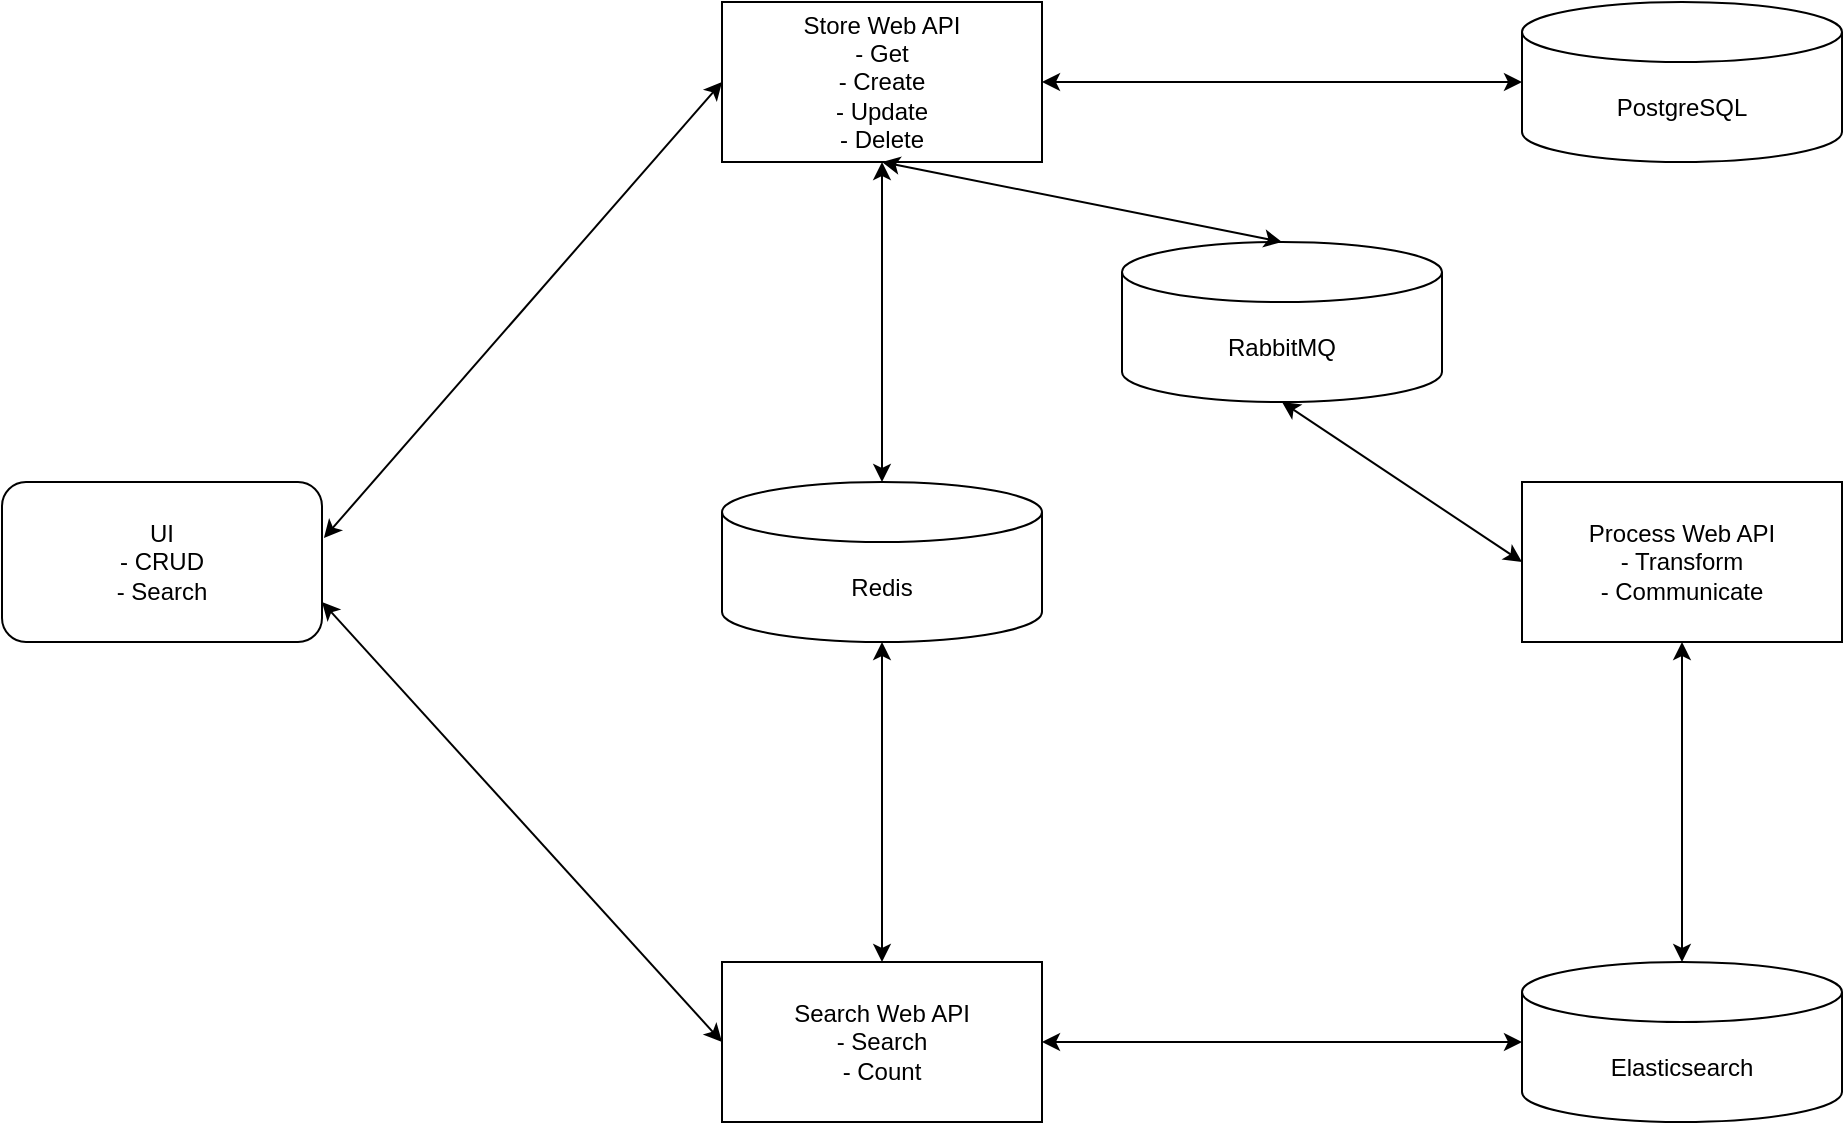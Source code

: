 <mxfile version="23.0.2" type="device">
  <diagram name="Page-1" id="t6KtRg65DHmyGv-209D_">
    <mxGraphModel dx="1434" dy="854" grid="1" gridSize="10" guides="1" tooltips="1" connect="1" arrows="1" fold="1" page="1" pageScale="1" pageWidth="1169" pageHeight="827" math="0" shadow="0">
      <root>
        <mxCell id="0" />
        <mxCell id="1" parent="0" />
        <mxCell id="VUDD7vZUU75GqyXrYv3N-1" value="PostgreSQL" style="shape=cylinder3;whiteSpace=wrap;html=1;boundedLbl=1;backgroundOutline=1;size=15;" vertex="1" parent="1">
          <mxGeometry x="800" y="80" width="160" height="80" as="geometry" />
        </mxCell>
        <mxCell id="VUDD7vZUU75GqyXrYv3N-2" value="Elasticsearch" style="shape=cylinder3;whiteSpace=wrap;html=1;boundedLbl=1;backgroundOutline=1;size=15;" vertex="1" parent="1">
          <mxGeometry x="800" y="560" width="160" height="80" as="geometry" />
        </mxCell>
        <mxCell id="VUDD7vZUU75GqyXrYv3N-4" value="Search Web API&lt;br&gt;- Search&lt;br&gt;- Count" style="rounded=0;whiteSpace=wrap;html=1;" vertex="1" parent="1">
          <mxGeometry x="400" y="560" width="160" height="80" as="geometry" />
        </mxCell>
        <mxCell id="VUDD7vZUU75GqyXrYv3N-5" value="Store Web API&lt;br&gt;- Get&lt;br&gt;- Create&lt;br&gt;- Update&lt;br&gt;- Delete" style="rounded=0;whiteSpace=wrap;html=1;" vertex="1" parent="1">
          <mxGeometry x="400" y="80" width="160" height="80" as="geometry" />
        </mxCell>
        <mxCell id="VUDD7vZUU75GqyXrYv3N-6" value="Process Web API&lt;br&gt;- Transform&lt;br&gt;- Communicate" style="rounded=0;whiteSpace=wrap;html=1;" vertex="1" parent="1">
          <mxGeometry x="800" y="320" width="160" height="80" as="geometry" />
        </mxCell>
        <mxCell id="VUDD7vZUU75GqyXrYv3N-7" value="UI&lt;br&gt;- CRUD&lt;br&gt;- Search" style="rounded=1;whiteSpace=wrap;html=1;" vertex="1" parent="1">
          <mxGeometry x="40" y="320" width="160" height="80" as="geometry" />
        </mxCell>
        <mxCell id="VUDD7vZUU75GqyXrYv3N-9" value="" style="endArrow=classic;startArrow=classic;html=1;rounded=0;exitX=1.006;exitY=0.35;exitDx=0;exitDy=0;entryX=0;entryY=0.5;entryDx=0;entryDy=0;exitPerimeter=0;" edge="1" parent="1" source="VUDD7vZUU75GqyXrYv3N-7" target="VUDD7vZUU75GqyXrYv3N-5">
          <mxGeometry width="50" height="50" relative="1" as="geometry">
            <mxPoint x="130" y="250" as="sourcePoint" />
            <mxPoint x="180" y="200" as="targetPoint" />
          </mxGeometry>
        </mxCell>
        <mxCell id="VUDD7vZUU75GqyXrYv3N-10" value="" style="endArrow=classic;startArrow=classic;html=1;rounded=0;exitX=1;exitY=0.75;exitDx=0;exitDy=0;entryX=0;entryY=0.5;entryDx=0;entryDy=0;" edge="1" parent="1" source="VUDD7vZUU75GqyXrYv3N-7" target="VUDD7vZUU75GqyXrYv3N-4">
          <mxGeometry width="50" height="50" relative="1" as="geometry">
            <mxPoint x="120" y="520" as="sourcePoint" />
            <mxPoint x="170" y="470" as="targetPoint" />
          </mxGeometry>
        </mxCell>
        <mxCell id="VUDD7vZUU75GqyXrYv3N-11" value="" style="endArrow=classic;startArrow=classic;html=1;rounded=0;exitX=1;exitY=0.5;exitDx=0;exitDy=0;entryX=0;entryY=0.5;entryDx=0;entryDy=0;entryPerimeter=0;" edge="1" parent="1" source="VUDD7vZUU75GqyXrYv3N-4" target="VUDD7vZUU75GqyXrYv3N-2">
          <mxGeometry width="50" height="50" relative="1" as="geometry">
            <mxPoint x="500" y="450" as="sourcePoint" />
            <mxPoint x="550" y="400" as="targetPoint" />
          </mxGeometry>
        </mxCell>
        <mxCell id="VUDD7vZUU75GqyXrYv3N-13" value="" style="endArrow=classic;startArrow=classic;html=1;rounded=0;exitX=1;exitY=0.5;exitDx=0;exitDy=0;entryX=0;entryY=0.5;entryDx=0;entryDy=0;entryPerimeter=0;" edge="1" parent="1" source="VUDD7vZUU75GqyXrYv3N-5" target="VUDD7vZUU75GqyXrYv3N-1">
          <mxGeometry width="50" height="50" relative="1" as="geometry">
            <mxPoint x="540" y="570" as="sourcePoint" />
            <mxPoint x="590" y="520" as="targetPoint" />
          </mxGeometry>
        </mxCell>
        <mxCell id="VUDD7vZUU75GqyXrYv3N-14" value="" style="endArrow=classic;startArrow=classic;html=1;rounded=0;exitX=0.5;exitY=1;exitDx=0;exitDy=0;entryX=0.5;entryY=0;entryDx=0;entryDy=0;entryPerimeter=0;" edge="1" parent="1" source="VUDD7vZUU75GqyXrYv3N-6" target="VUDD7vZUU75GqyXrYv3N-2">
          <mxGeometry width="50" height="50" relative="1" as="geometry">
            <mxPoint x="610" y="500" as="sourcePoint" />
            <mxPoint x="660" y="450" as="targetPoint" />
          </mxGeometry>
        </mxCell>
        <mxCell id="VUDD7vZUU75GqyXrYv3N-15" value="Redis" style="shape=cylinder3;whiteSpace=wrap;html=1;boundedLbl=1;backgroundOutline=1;size=15;" vertex="1" parent="1">
          <mxGeometry x="400" y="320" width="160" height="80" as="geometry" />
        </mxCell>
        <mxCell id="VUDD7vZUU75GqyXrYv3N-16" value="RabbitMQ" style="shape=cylinder3;whiteSpace=wrap;html=1;boundedLbl=1;backgroundOutline=1;size=15;" vertex="1" parent="1">
          <mxGeometry x="600" y="200" width="160" height="80" as="geometry" />
        </mxCell>
        <mxCell id="VUDD7vZUU75GqyXrYv3N-17" value="" style="endArrow=classic;startArrow=classic;html=1;rounded=0;exitX=0.5;exitY=1;exitDx=0;exitDy=0;exitPerimeter=0;entryX=0;entryY=0.5;entryDx=0;entryDy=0;" edge="1" parent="1" source="VUDD7vZUU75GqyXrYv3N-16" target="VUDD7vZUU75GqyXrYv3N-6">
          <mxGeometry width="50" height="50" relative="1" as="geometry">
            <mxPoint x="650" y="260" as="sourcePoint" />
            <mxPoint x="700" y="210" as="targetPoint" />
          </mxGeometry>
        </mxCell>
        <mxCell id="VUDD7vZUU75GqyXrYv3N-18" value="" style="endArrow=classic;startArrow=classic;html=1;rounded=0;exitX=0.5;exitY=1;exitDx=0;exitDy=0;entryX=0.5;entryY=0;entryDx=0;entryDy=0;entryPerimeter=0;" edge="1" parent="1" source="VUDD7vZUU75GqyXrYv3N-5" target="VUDD7vZUU75GqyXrYv3N-16">
          <mxGeometry width="50" height="50" relative="1" as="geometry">
            <mxPoint x="550" y="240" as="sourcePoint" />
            <mxPoint x="600" y="190" as="targetPoint" />
          </mxGeometry>
        </mxCell>
        <mxCell id="VUDD7vZUU75GqyXrYv3N-19" value="" style="endArrow=classic;startArrow=classic;html=1;rounded=0;exitX=0.5;exitY=1;exitDx=0;exitDy=0;entryX=0.5;entryY=0;entryDx=0;entryDy=0;entryPerimeter=0;" edge="1" parent="1" source="VUDD7vZUU75GqyXrYv3N-5" target="VUDD7vZUU75GqyXrYv3N-15">
          <mxGeometry width="50" height="50" relative="1" as="geometry">
            <mxPoint x="680" y="150" as="sourcePoint" />
            <mxPoint x="730" y="100" as="targetPoint" />
          </mxGeometry>
        </mxCell>
        <mxCell id="VUDD7vZUU75GqyXrYv3N-20" value="" style="endArrow=classic;startArrow=classic;html=1;rounded=0;exitX=0.5;exitY=0;exitDx=0;exitDy=0;entryX=0.5;entryY=1;entryDx=0;entryDy=0;entryPerimeter=0;" edge="1" parent="1" source="VUDD7vZUU75GqyXrYv3N-4" target="VUDD7vZUU75GqyXrYv3N-15">
          <mxGeometry width="50" height="50" relative="1" as="geometry">
            <mxPoint x="550" y="440" as="sourcePoint" />
            <mxPoint x="600" y="390" as="targetPoint" />
          </mxGeometry>
        </mxCell>
      </root>
    </mxGraphModel>
  </diagram>
</mxfile>
